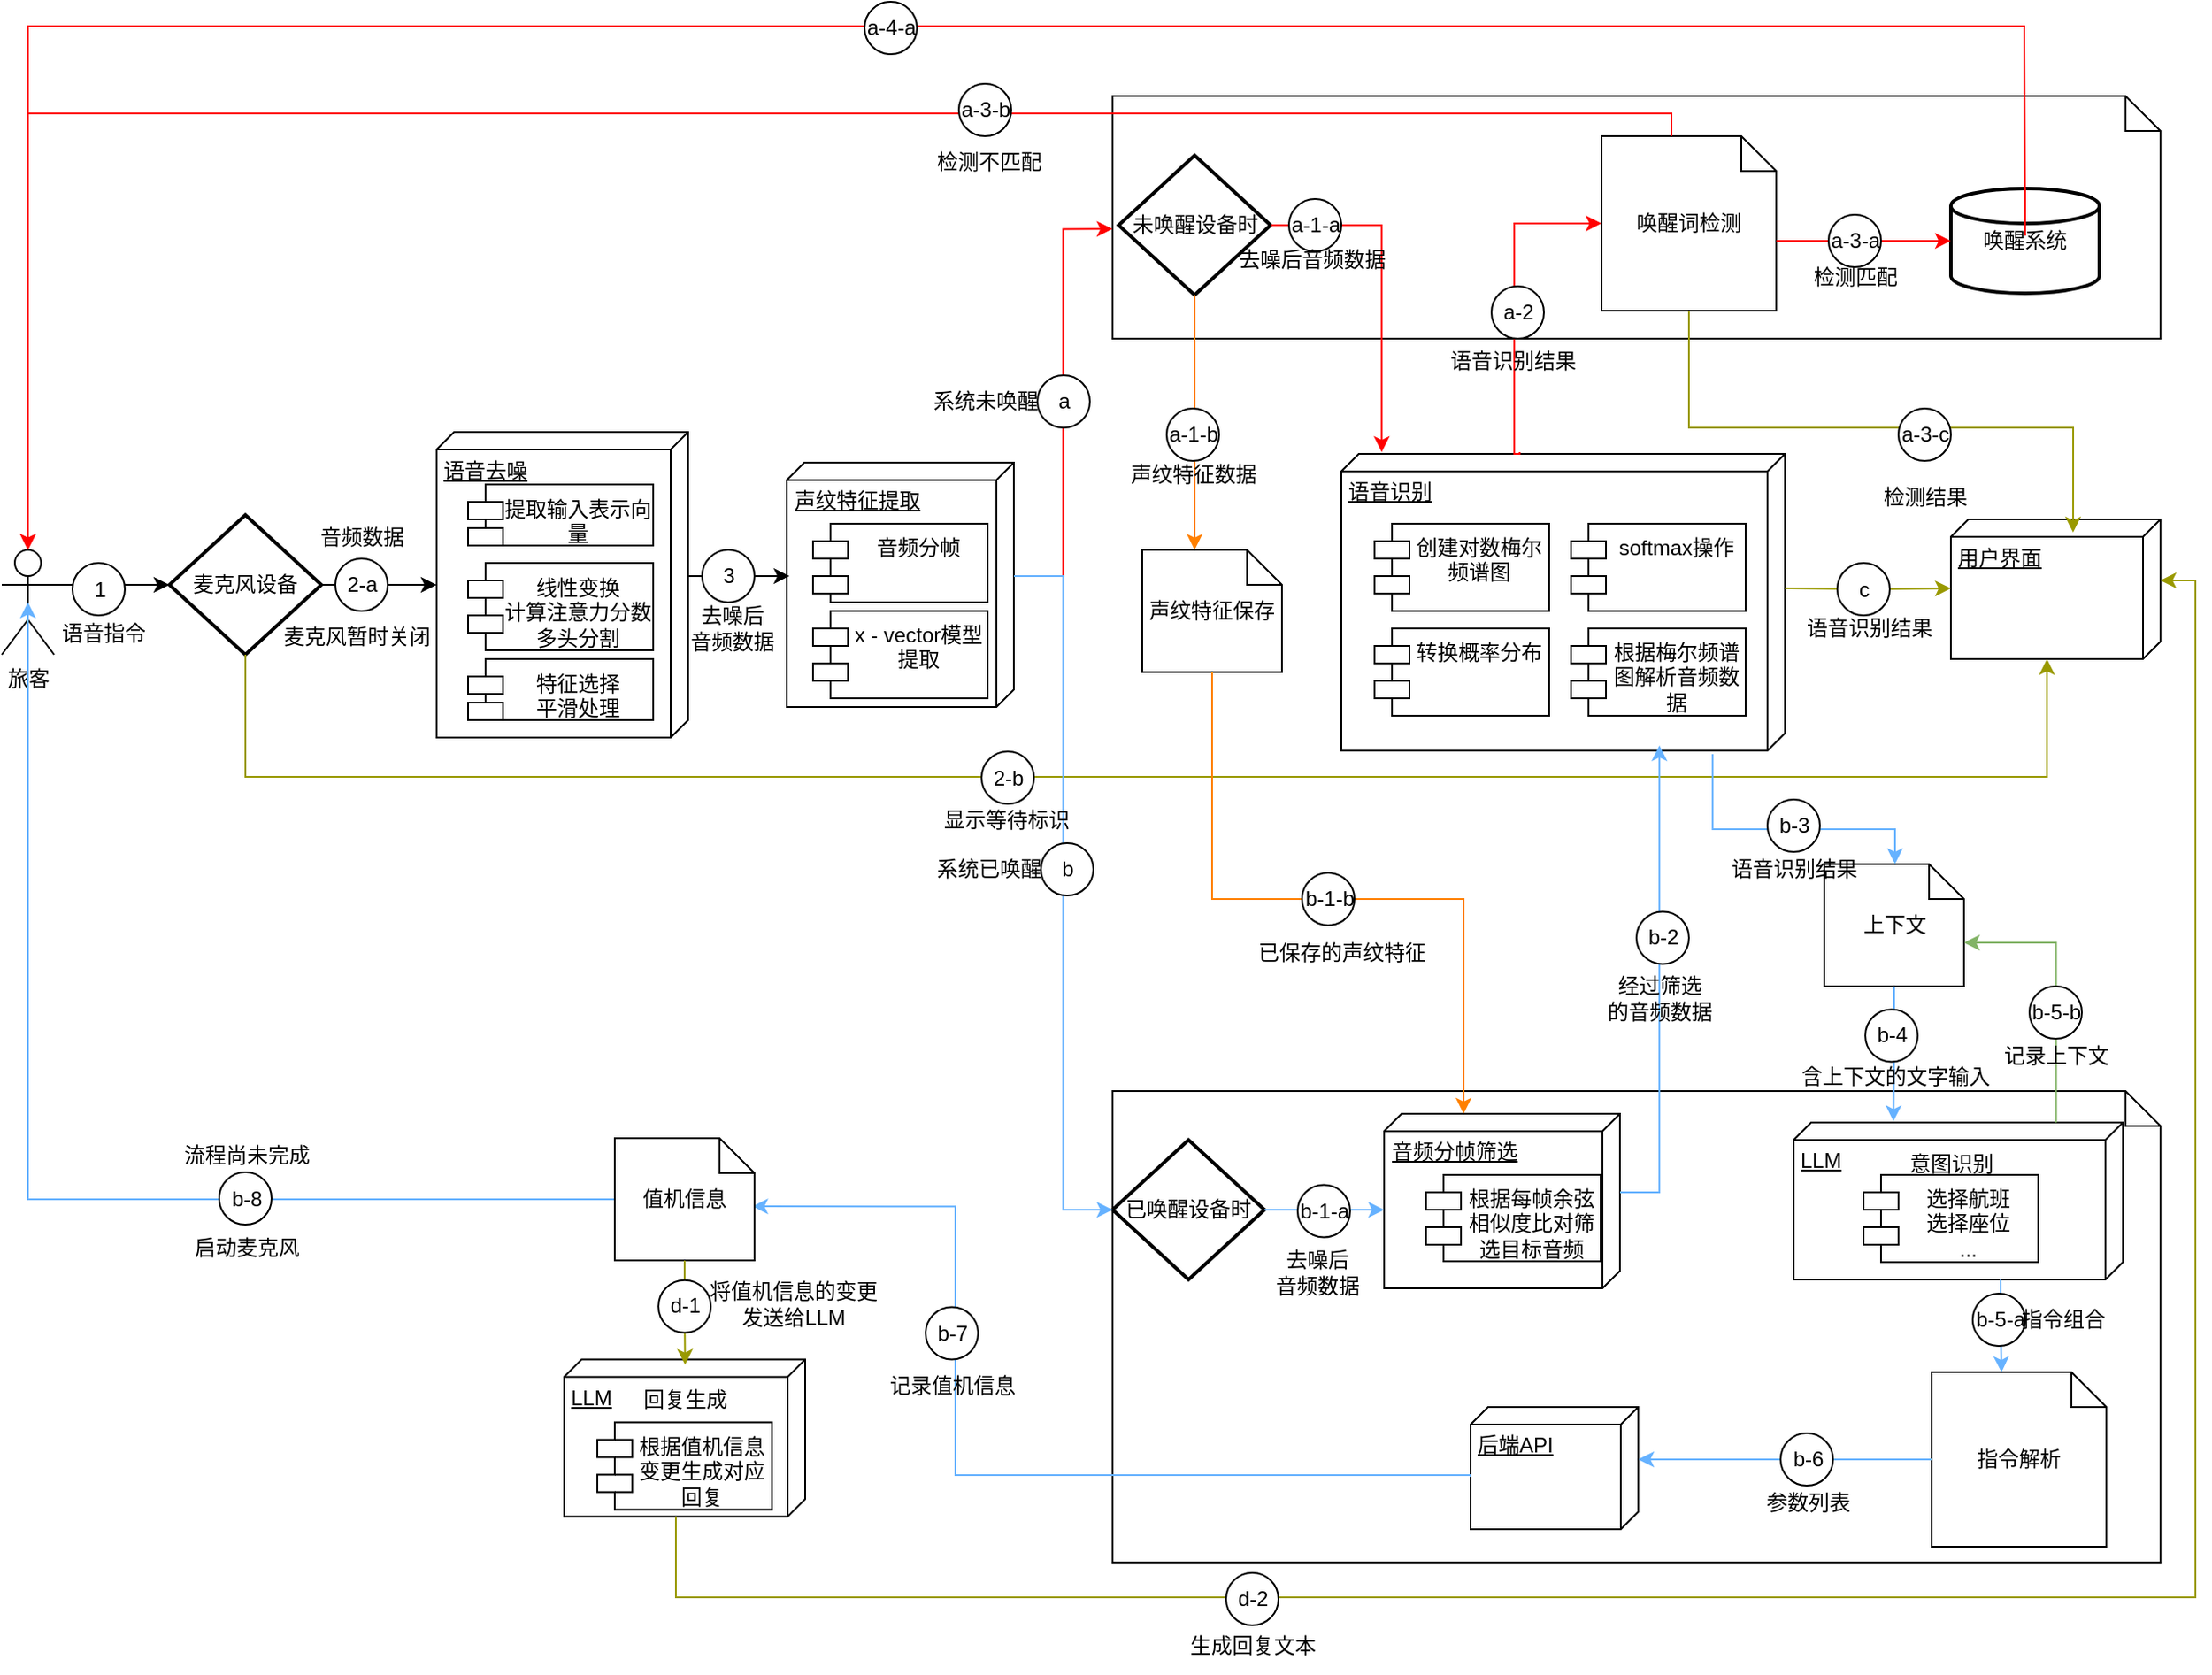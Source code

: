 <mxfile version="26.2.8">
  <diagram name="第 1 页" id="0z1-FVdPiKPSS_fC0RUU">
    <mxGraphModel dx="1880" dy="2118" grid="1" gridSize="10" guides="1" tooltips="1" connect="1" arrows="1" fold="1" page="1" pageScale="1" pageWidth="827" pageHeight="1169" math="0" shadow="0">
      <root>
        <mxCell id="0" />
        <mxCell id="1" parent="0" />
        <mxCell id="oHPVTzvpM5pL2W-SlDK6-1" value="用户界面" style="verticalAlign=top;align=left;spacingTop=8;spacingLeft=2;spacingRight=12;shape=cube;size=10;direction=south;fontStyle=4;html=1;whiteSpace=wrap;" parent="1" vertex="1">
          <mxGeometry x="1160" y="-687.5" width="120" height="80" as="geometry" />
        </mxCell>
        <mxCell id="oHPVTzvpM5pL2W-SlDK6-2" value="语音识别" style="verticalAlign=top;align=left;spacingTop=8;spacingLeft=2;spacingRight=12;shape=cube;size=10;direction=south;fontStyle=4;html=1;whiteSpace=wrap;" parent="1" vertex="1">
          <mxGeometry x="811" y="-725" width="254" height="170" as="geometry" />
        </mxCell>
        <mxCell id="oHPVTzvpM5pL2W-SlDK6-3" value="创建对数梅尔频谱图" style="shape=module;align=left;spacingLeft=20;align=center;verticalAlign=top;whiteSpace=wrap;html=1;" parent="1" vertex="1">
          <mxGeometry x="830" y="-685" width="100" height="50" as="geometry" />
        </mxCell>
        <mxCell id="oHPVTzvpM5pL2W-SlDK6-4" value="softmax操作" style="shape=module;align=left;spacingLeft=20;align=center;verticalAlign=top;whiteSpace=wrap;html=1;" parent="1" vertex="1">
          <mxGeometry x="942.5" y="-685" width="100" height="50" as="geometry" />
        </mxCell>
        <mxCell id="oHPVTzvpM5pL2W-SlDK6-5" value="转换概率分布" style="shape=module;align=left;spacingLeft=20;align=center;verticalAlign=top;whiteSpace=wrap;html=1;" parent="1" vertex="1">
          <mxGeometry x="830" y="-625" width="100" height="50" as="geometry" />
        </mxCell>
        <mxCell id="oHPVTzvpM5pL2W-SlDK6-6" value="根据梅尔频谱图解析音频数据" style="shape=module;align=left;spacingLeft=20;align=center;verticalAlign=top;whiteSpace=wrap;html=1;" parent="1" vertex="1">
          <mxGeometry x="942.5" y="-625" width="100" height="50" as="geometry" />
        </mxCell>
        <mxCell id="oHPVTzvpM5pL2W-SlDK6-7" value="旅客" style="shape=umlActor;verticalLabelPosition=bottom;verticalAlign=top;html=1;" parent="1" vertex="1">
          <mxGeometry x="44" y="-670" width="30" height="60" as="geometry" />
        </mxCell>
        <mxCell id="oHPVTzvpM5pL2W-SlDK6-14" style="edgeStyle=orthogonalEdgeStyle;rounded=0;orthogonalLoop=1;jettySize=auto;html=1;exitX=1;exitY=0.5;exitDx=0;exitDy=0;exitPerimeter=0;" parent="1" source="oHPVTzvpM5pL2W-SlDK6-8" target="oHPVTzvpM5pL2W-SlDK6-10" edge="1">
          <mxGeometry relative="1" as="geometry" />
        </mxCell>
        <mxCell id="oHPVTzvpM5pL2W-SlDK6-8" value="麦克风设备" style="strokeWidth=2;html=1;shape=mxgraph.flowchart.decision;whiteSpace=wrap;" parent="1" vertex="1">
          <mxGeometry x="140" y="-690" width="87" height="80" as="geometry" />
        </mxCell>
        <mxCell id="oHPVTzvpM5pL2W-SlDK6-9" style="edgeStyle=orthogonalEdgeStyle;rounded=0;orthogonalLoop=1;jettySize=auto;html=1;exitX=1;exitY=0.333;exitDx=0;exitDy=0;exitPerimeter=0;entryX=0;entryY=0.5;entryDx=0;entryDy=0;entryPerimeter=0;" parent="1" source="oHPVTzvpM5pL2W-SlDK6-7" target="oHPVTzvpM5pL2W-SlDK6-8" edge="1">
          <mxGeometry relative="1" as="geometry" />
        </mxCell>
        <mxCell id="oHPVTzvpM5pL2W-SlDK6-10" value="语音去噪" style="verticalAlign=top;align=left;spacingTop=8;spacingLeft=2;spacingRight=12;shape=cube;size=10;direction=south;fontStyle=4;html=1;whiteSpace=wrap;" parent="1" vertex="1">
          <mxGeometry x="293" y="-737.5" width="144" height="175" as="geometry" />
        </mxCell>
        <mxCell id="oHPVTzvpM5pL2W-SlDK6-11" value="提取输入表示向量" style="shape=module;align=left;spacingLeft=20;align=center;verticalAlign=top;whiteSpace=wrap;html=1;" parent="1" vertex="1">
          <mxGeometry x="311" y="-707.5" width="106" height="35" as="geometry" />
        </mxCell>
        <mxCell id="oHPVTzvpM5pL2W-SlDK6-12" value="线性变换&lt;div&gt;计算注意力分数&lt;br&gt;&lt;div&gt;多头分割&lt;/div&gt;&lt;/div&gt;" style="shape=module;align=left;spacingLeft=20;align=center;verticalAlign=top;whiteSpace=wrap;html=1;" parent="1" vertex="1">
          <mxGeometry x="311" y="-662.5" width="106" height="50" as="geometry" />
        </mxCell>
        <mxCell id="oHPVTzvpM5pL2W-SlDK6-13" value="特征选择&lt;div&gt;平滑处理&lt;/div&gt;" style="shape=module;align=left;spacingLeft=20;align=center;verticalAlign=top;whiteSpace=wrap;html=1;" parent="1" vertex="1">
          <mxGeometry x="311" y="-607.5" width="106" height="35" as="geometry" />
        </mxCell>
        <mxCell id="oHPVTzvpM5pL2W-SlDK6-15" value="声纹特征提取" style="verticalAlign=top;align=left;spacingTop=8;spacingLeft=2;spacingRight=12;shape=cube;size=10;direction=south;fontStyle=4;html=1;whiteSpace=wrap;" parent="1" vertex="1">
          <mxGeometry x="493.5" y="-720" width="130" height="140" as="geometry" />
        </mxCell>
        <mxCell id="oHPVTzvpM5pL2W-SlDK6-16" value="音频分帧" style="shape=module;align=left;spacingLeft=20;align=center;verticalAlign=top;whiteSpace=wrap;html=1;" parent="1" vertex="1">
          <mxGeometry x="508.5" y="-685" width="100" height="45" as="geometry" />
        </mxCell>
        <mxCell id="oHPVTzvpM5pL2W-SlDK6-17" value="x - vector模型提取" style="shape=module;align=left;spacingLeft=20;align=center;verticalAlign=top;whiteSpace=wrap;html=1;" parent="1" vertex="1">
          <mxGeometry x="508.5" y="-635" width="100" height="50" as="geometry" />
        </mxCell>
        <mxCell id="oHPVTzvpM5pL2W-SlDK6-18" style="edgeStyle=orthogonalEdgeStyle;rounded=0;orthogonalLoop=1;jettySize=auto;html=1;exitX=0;exitY=0;exitDx=82.5;exitDy=0;exitPerimeter=0;entryX=0.464;entryY=0.988;entryDx=0;entryDy=0;entryPerimeter=0;" parent="1" source="oHPVTzvpM5pL2W-SlDK6-10" target="oHPVTzvpM5pL2W-SlDK6-15" edge="1">
          <mxGeometry relative="1" as="geometry" />
        </mxCell>
        <mxCell id="oHPVTzvpM5pL2W-SlDK6-21" value="" style="shape=note;size=20;whiteSpace=wrap;html=1;" parent="1" vertex="1">
          <mxGeometry x="680" y="-930" width="600" height="139" as="geometry" />
        </mxCell>
        <mxCell id="oHPVTzvpM5pL2W-SlDK6-22" value="未唤醒设备时" style="strokeWidth=2;html=1;shape=mxgraph.flowchart.decision;whiteSpace=wrap;" parent="1" vertex="1">
          <mxGeometry x="683.5" y="-896" width="87" height="80" as="geometry" />
        </mxCell>
        <mxCell id="oHPVTzvpM5pL2W-SlDK6-23" style="edgeStyle=orthogonalEdgeStyle;rounded=0;orthogonalLoop=1;jettySize=auto;html=1;exitX=0;exitY=0;exitDx=65;exitDy=0;exitPerimeter=0;entryX=0;entryY=0.548;entryDx=0;entryDy=0;entryPerimeter=0;strokeColor=#FF0000;" parent="1" source="oHPVTzvpM5pL2W-SlDK6-15" target="oHPVTzvpM5pL2W-SlDK6-21" edge="1">
          <mxGeometry relative="1" as="geometry" />
        </mxCell>
        <mxCell id="oHPVTzvpM5pL2W-SlDK6-25" value="唤醒词检测" style="shape=note;size=20;whiteSpace=wrap;html=1;" parent="1" vertex="1">
          <mxGeometry x="960" y="-907.02" width="100" height="100" as="geometry" />
        </mxCell>
        <mxCell id="oHPVTzvpM5pL2W-SlDK6-28" value="声纹特征保存" style="shape=note;size=20;whiteSpace=wrap;html=1;" parent="1" vertex="1">
          <mxGeometry x="697" y="-670" width="80" height="70" as="geometry" />
        </mxCell>
        <mxCell id="oHPVTzvpM5pL2W-SlDK6-32" style="edgeStyle=orthogonalEdgeStyle;rounded=0;orthogonalLoop=1;jettySize=auto;html=1;exitX=0.5;exitY=1;exitDx=0;exitDy=0;exitPerimeter=0;entryX=0;entryY=0;entryDx=30;entryDy=0;entryPerimeter=0;strokeColor=#FF8000;" parent="1" source="oHPVTzvpM5pL2W-SlDK6-22" target="oHPVTzvpM5pL2W-SlDK6-28" edge="1">
          <mxGeometry relative="1" as="geometry" />
        </mxCell>
        <mxCell id="oHPVTzvpM5pL2W-SlDK6-33" value="唤醒系统" style="strokeWidth=2;html=1;shape=mxgraph.flowchart.database;whiteSpace=wrap;" parent="1" vertex="1">
          <mxGeometry x="1160" y="-877.02" width="85" height="60" as="geometry" />
        </mxCell>
        <mxCell id="oHPVTzvpM5pL2W-SlDK6-34" style="edgeStyle=orthogonalEdgeStyle;rounded=0;orthogonalLoop=1;jettySize=auto;html=1;exitX=0;exitY=0;exitDx=100;exitDy=60;exitPerimeter=0;entryX=0;entryY=0.5;entryDx=0;entryDy=0;entryPerimeter=0;strokeColor=#FF0000;" parent="1" source="oHPVTzvpM5pL2W-SlDK6-25" target="oHPVTzvpM5pL2W-SlDK6-33" edge="1">
          <mxGeometry relative="1" as="geometry">
            <mxPoint x="1105" y="-847.02" as="sourcePoint" />
          </mxGeometry>
        </mxCell>
        <mxCell id="oHPVTzvpM5pL2W-SlDK6-35" style="edgeStyle=orthogonalEdgeStyle;rounded=0;orthogonalLoop=1;jettySize=auto;html=1;exitX=0;exitY=0;exitDx=40;exitDy=0;exitPerimeter=0;entryX=0.5;entryY=0;entryDx=0;entryDy=0;entryPerimeter=0;strokeColor=#FF0000;" parent="1" source="oHPVTzvpM5pL2W-SlDK6-25" target="oHPVTzvpM5pL2W-SlDK6-7" edge="1">
          <mxGeometry relative="1" as="geometry">
            <Array as="points">
              <mxPoint x="1000" y="-920" />
              <mxPoint x="59" y="-920" />
            </Array>
          </mxGeometry>
        </mxCell>
        <mxCell id="oHPVTzvpM5pL2W-SlDK6-37" style="edgeStyle=orthogonalEdgeStyle;rounded=0;orthogonalLoop=1;jettySize=auto;html=1;exitX=0.5;exitY=1;exitDx=0;exitDy=0;exitPerimeter=0;entryX=0;entryY=0;entryDx=80;entryDy=65;entryPerimeter=0;strokeColor=#999900;" parent="1" source="oHPVTzvpM5pL2W-SlDK6-8" target="oHPVTzvpM5pL2W-SlDK6-1" edge="1">
          <mxGeometry relative="1" as="geometry">
            <Array as="points">
              <mxPoint x="184" y="-540" />
              <mxPoint x="1215" y="-540" />
            </Array>
          </mxGeometry>
        </mxCell>
        <mxCell id="oHPVTzvpM5pL2W-SlDK6-39" value="" style="shape=note;size=20;whiteSpace=wrap;html=1;" parent="1" vertex="1">
          <mxGeometry x="680" y="-360" width="600" height="270" as="geometry" />
        </mxCell>
        <mxCell id="oHPVTzvpM5pL2W-SlDK6-40" style="edgeStyle=orthogonalEdgeStyle;rounded=0;orthogonalLoop=1;jettySize=auto;html=1;exitX=1;exitY=0.5;exitDx=0;exitDy=0;exitPerimeter=0;entryX=-0.006;entryY=0.909;entryDx=0;entryDy=0;entryPerimeter=0;strokeColor=#FF0000;" parent="1" source="oHPVTzvpM5pL2W-SlDK6-22" target="oHPVTzvpM5pL2W-SlDK6-2" edge="1">
          <mxGeometry relative="1" as="geometry" />
        </mxCell>
        <mxCell id="oHPVTzvpM5pL2W-SlDK6-41" value="已唤醒设备时" style="strokeWidth=2;html=1;shape=mxgraph.flowchart.decision;whiteSpace=wrap;" parent="1" vertex="1">
          <mxGeometry x="680" y="-332" width="87" height="80" as="geometry" />
        </mxCell>
        <mxCell id="oHPVTzvpM5pL2W-SlDK6-42" value="音频分帧筛选" style="verticalAlign=top;align=left;spacingTop=8;spacingLeft=2;spacingRight=12;shape=cube;size=10;direction=south;fontStyle=4;html=1;whiteSpace=wrap;" parent="1" vertex="1">
          <mxGeometry x="835.5" y="-347" width="135" height="100" as="geometry" />
        </mxCell>
        <mxCell id="oHPVTzvpM5pL2W-SlDK6-43" value="根据每帧余弦相似度比对筛选目标音频" style="shape=module;align=left;spacingLeft=20;align=center;verticalAlign=top;whiteSpace=wrap;html=1;" parent="1" vertex="1">
          <mxGeometry x="859.5" y="-312" width="100" height="49.5" as="geometry" />
        </mxCell>
        <mxCell id="oHPVTzvpM5pL2W-SlDK6-44" style="edgeStyle=orthogonalEdgeStyle;rounded=0;orthogonalLoop=1;jettySize=auto;html=1;exitX=1;exitY=0.5;exitDx=0;exitDy=0;exitPerimeter=0;entryX=0;entryY=0;entryDx=55;entryDy=135;entryPerimeter=0;strokeColor=#66B2FF;" parent="1" source="oHPVTzvpM5pL2W-SlDK6-41" target="oHPVTzvpM5pL2W-SlDK6-42" edge="1">
          <mxGeometry relative="1" as="geometry" />
        </mxCell>
        <mxCell id="oHPVTzvpM5pL2W-SlDK6-45" style="edgeStyle=orthogonalEdgeStyle;rounded=0;orthogonalLoop=1;jettySize=auto;html=1;exitX=0.5;exitY=1;exitDx=0;exitDy=0;exitPerimeter=0;strokeColor=#FF8000;" parent="1" source="oHPVTzvpM5pL2W-SlDK6-28" edge="1" target="oHPVTzvpM5pL2W-SlDK6-42">
          <mxGeometry relative="1" as="geometry">
            <mxPoint x="910" y="-500" as="targetPoint" />
            <Array as="points">
              <mxPoint x="737" y="-470" />
              <mxPoint x="881" y="-470" />
            </Array>
          </mxGeometry>
        </mxCell>
        <mxCell id="oHPVTzvpM5pL2W-SlDK6-46" style="edgeStyle=orthogonalEdgeStyle;rounded=0;orthogonalLoop=1;jettySize=auto;html=1;exitX=0;exitY=0;exitDx=65;exitDy=0;exitPerimeter=0;entryX=0;entryY=0.5;entryDx=0;entryDy=0;entryPerimeter=0;strokeColor=#66B2FF;" parent="1" source="oHPVTzvpM5pL2W-SlDK6-15" target="oHPVTzvpM5pL2W-SlDK6-41" edge="1">
          <mxGeometry relative="1" as="geometry" />
        </mxCell>
        <mxCell id="oHPVTzvpM5pL2W-SlDK6-47" style="edgeStyle=orthogonalEdgeStyle;rounded=0;orthogonalLoop=1;jettySize=auto;html=1;exitX=0;exitY=0;exitDx=45;exitDy=0;exitPerimeter=0;entryX=0.982;entryY=0.283;entryDx=0;entryDy=0;entryPerimeter=0;strokeColor=#66B2FF;" parent="1" source="oHPVTzvpM5pL2W-SlDK6-42" target="oHPVTzvpM5pL2W-SlDK6-2" edge="1">
          <mxGeometry relative="1" as="geometry" />
        </mxCell>
        <mxCell id="oHPVTzvpM5pL2W-SlDK6-48" value="LLM" style="verticalAlign=top;align=left;spacingTop=8;spacingLeft=2;spacingRight=12;shape=cube;size=10;direction=south;fontStyle=4;html=1;whiteSpace=wrap;" parent="1" vertex="1">
          <mxGeometry x="1070" y="-342" width="188.5" height="90" as="geometry" />
        </mxCell>
        <mxCell id="oHPVTzvpM5pL2W-SlDK6-49" value="选择航班&lt;div&gt;选择座位&lt;/div&gt;&lt;div&gt;...&lt;/div&gt;" style="shape=module;align=left;spacingLeft=20;align=center;verticalAlign=top;whiteSpace=wrap;html=1;" parent="1" vertex="1">
          <mxGeometry x="1110" y="-312" width="100" height="50" as="geometry" />
        </mxCell>
        <mxCell id="oHPVTzvpM5pL2W-SlDK6-51" value="指令解析" style="shape=note;size=20;whiteSpace=wrap;html=1;" parent="1" vertex="1">
          <mxGeometry x="1149" y="-199" width="100" height="100" as="geometry" />
        </mxCell>
        <mxCell id="oHPVTzvpM5pL2W-SlDK6-52" style="edgeStyle=orthogonalEdgeStyle;rounded=0;orthogonalLoop=1;jettySize=auto;html=1;exitX=0;exitY=0;exitDx=90;exitDy=70;exitPerimeter=0;entryX=0;entryY=0;entryDx=40;entryDy=0;entryPerimeter=0;strokeColor=#66B2FF;" parent="1" source="oHPVTzvpM5pL2W-SlDK6-48" target="oHPVTzvpM5pL2W-SlDK6-51" edge="1">
          <mxGeometry relative="1" as="geometry" />
        </mxCell>
        <mxCell id="oHPVTzvpM5pL2W-SlDK6-53" value="后端API" style="verticalAlign=top;align=left;spacingTop=8;spacingLeft=2;spacingRight=12;shape=cube;size=10;direction=south;fontStyle=4;html=1;whiteSpace=wrap;" parent="1" vertex="1">
          <mxGeometry x="885" y="-179" width="96" height="70" as="geometry" />
        </mxCell>
        <mxCell id="oHPVTzvpM5pL2W-SlDK6-54" style="edgeStyle=orthogonalEdgeStyle;rounded=0;orthogonalLoop=1;jettySize=auto;html=1;exitX=0;exitY=0.5;exitDx=0;exitDy=0;exitPerimeter=0;entryX=0;entryY=0;entryDx=30;entryDy=0;entryPerimeter=0;strokeColor=#66B2FF;" parent="1" source="oHPVTzvpM5pL2W-SlDK6-51" target="oHPVTzvpM5pL2W-SlDK6-53" edge="1">
          <mxGeometry relative="1" as="geometry" />
        </mxCell>
        <mxCell id="oHPVTzvpM5pL2W-SlDK6-59" value="" style="verticalLabelPosition=bottom;verticalAlign=top;html=1;shape=mxgraph.flowchart.on-page_reference;align=center;" parent="1" vertex="1">
          <mxGeometry x="84.5" y="-662.5" width="30" height="30" as="geometry" />
        </mxCell>
        <mxCell id="oHPVTzvpM5pL2W-SlDK6-60" value="1" style="text;html=1;align=center;verticalAlign=middle;resizable=0;points=[];autosize=1;strokeColor=none;fillColor=none;" parent="1" vertex="1">
          <mxGeometry x="84.5" y="-662.5" width="30" height="30" as="geometry" />
        </mxCell>
        <mxCell id="oHPVTzvpM5pL2W-SlDK6-61" value="" style="verticalLabelPosition=bottom;verticalAlign=top;html=1;shape=mxgraph.flowchart.on-page_reference;align=center;" parent="1" vertex="1">
          <mxGeometry x="235" y="-665" width="30" height="30" as="geometry" />
        </mxCell>
        <mxCell id="oHPVTzvpM5pL2W-SlDK6-62" value="2-a" style="text;html=1;align=center;verticalAlign=middle;resizable=0;points=[];autosize=1;strokeColor=none;fillColor=none;" parent="1" vertex="1">
          <mxGeometry x="230" y="-665" width="40" height="30" as="geometry" />
        </mxCell>
        <mxCell id="oHPVTzvpM5pL2W-SlDK6-63" style="edgeStyle=orthogonalEdgeStyle;rounded=0;orthogonalLoop=1;jettySize=auto;html=1;exitX=0.5;exitY=0;exitDx=0;exitDy=0;exitPerimeter=0;entryX=0.5;entryY=0;entryDx=0;entryDy=0;entryPerimeter=0;strokeColor=#FF0000;" parent="1" source="oHPVTzvpM5pL2W-SlDK6-33" target="oHPVTzvpM5pL2W-SlDK6-7" edge="1">
          <mxGeometry relative="1" as="geometry">
            <Array as="points">
              <mxPoint x="1203" y="-850" />
              <mxPoint x="1202" y="-970" />
              <mxPoint x="59" y="-970" />
            </Array>
          </mxGeometry>
        </mxCell>
        <mxCell id="oHPVTzvpM5pL2W-SlDK6-64" style="edgeStyle=orthogonalEdgeStyle;rounded=0;orthogonalLoop=1;jettySize=auto;html=1;exitX=0;exitY=0.5;exitDx=0;exitDy=0;exitPerimeter=0;entryX=0.5;entryY=0.5;entryDx=0;entryDy=0;entryPerimeter=0;strokeColor=#66B2FF;" parent="1" source="NvbICenaS7u2JwvJMOHs-6" target="oHPVTzvpM5pL2W-SlDK6-7" edge="1">
          <mxGeometry relative="1" as="geometry">
            <Array as="points">
              <mxPoint x="59" y="-298" />
            </Array>
            <mxPoint x="322" y="-329" as="sourcePoint" />
          </mxGeometry>
        </mxCell>
        <mxCell id="oHPVTzvpM5pL2W-SlDK6-65" value="" style="verticalLabelPosition=bottom;verticalAlign=top;html=1;shape=mxgraph.flowchart.on-page_reference;align=center;" parent="1" vertex="1">
          <mxGeometry x="445" y="-670" width="30" height="30" as="geometry" />
        </mxCell>
        <mxCell id="oHPVTzvpM5pL2W-SlDK6-66" value="3" style="text;html=1;align=center;verticalAlign=middle;resizable=0;points=[];autosize=1;strokeColor=none;fillColor=none;" parent="1" vertex="1">
          <mxGeometry x="445" y="-670" width="30" height="30" as="geometry" />
        </mxCell>
        <mxCell id="oHPVTzvpM5pL2W-SlDK6-67" value="" style="verticalLabelPosition=bottom;verticalAlign=top;html=1;shape=mxgraph.flowchart.on-page_reference;align=center;" parent="1" vertex="1">
          <mxGeometry x="637" y="-770" width="30" height="30" as="geometry" />
        </mxCell>
        <mxCell id="oHPVTzvpM5pL2W-SlDK6-68" value="a" style="text;html=1;align=center;verticalAlign=middle;resizable=0;points=[];autosize=1;strokeColor=none;fillColor=none;" parent="1" vertex="1">
          <mxGeometry x="637" y="-770" width="30" height="30" as="geometry" />
        </mxCell>
        <mxCell id="oHPVTzvpM5pL2W-SlDK6-69" value="" style="verticalLabelPosition=bottom;verticalAlign=top;html=1;shape=mxgraph.flowchart.on-page_reference;align=center;" parent="1" vertex="1">
          <mxGeometry x="639" y="-502" width="30" height="30" as="geometry" />
        </mxCell>
        <mxCell id="oHPVTzvpM5pL2W-SlDK6-70" value="b" style="text;html=1;align=center;verticalAlign=middle;resizable=0;points=[];autosize=1;strokeColor=none;fillColor=none;" parent="1" vertex="1">
          <mxGeometry x="639" y="-502" width="30" height="30" as="geometry" />
        </mxCell>
        <mxCell id="oHPVTzvpM5pL2W-SlDK6-71" value="" style="verticalLabelPosition=bottom;verticalAlign=top;html=1;shape=mxgraph.flowchart.on-page_reference;align=center;" parent="1" vertex="1">
          <mxGeometry x="781" y="-871" width="30" height="30" as="geometry" />
        </mxCell>
        <mxCell id="oHPVTzvpM5pL2W-SlDK6-72" value="a-1-a" style="text;html=1;align=center;verticalAlign=middle;resizable=0;points=[];autosize=1;strokeColor=none;fillColor=none;" parent="1" vertex="1">
          <mxGeometry x="771" y="-871" width="50" height="30" as="geometry" />
        </mxCell>
        <mxCell id="oHPVTzvpM5pL2W-SlDK6-73" value="" style="verticalLabelPosition=bottom;verticalAlign=top;html=1;shape=mxgraph.flowchart.on-page_reference;align=center;" parent="1" vertex="1">
          <mxGeometry x="711" y="-751" width="30" height="30" as="geometry" />
        </mxCell>
        <mxCell id="oHPVTzvpM5pL2W-SlDK6-74" value="a-1-b" style="text;html=1;align=center;verticalAlign=middle;resizable=0;points=[];autosize=1;strokeColor=none;fillColor=none;" parent="1" vertex="1">
          <mxGeometry x="701" y="-751" width="50" height="30" as="geometry" />
        </mxCell>
        <mxCell id="oHPVTzvpM5pL2W-SlDK6-76" style="edgeStyle=orthogonalEdgeStyle;rounded=0;orthogonalLoop=1;jettySize=auto;html=1;exitX=-0.006;exitY=0.598;exitDx=0;exitDy=0;exitPerimeter=0;entryX=0;entryY=0.5;entryDx=0;entryDy=0;entryPerimeter=0;strokeColor=#FF0000;" parent="1" source="oHPVTzvpM5pL2W-SlDK6-2" target="oHPVTzvpM5pL2W-SlDK6-25" edge="1">
          <mxGeometry relative="1" as="geometry">
            <mxPoint x="937.926" y="-725" as="sourcePoint" />
            <mxPoint x="962" y="-806.02" as="targetPoint" />
            <Array as="points">
              <mxPoint x="913" y="-725" />
              <mxPoint x="910" y="-725" />
              <mxPoint x="910" y="-857" />
            </Array>
          </mxGeometry>
        </mxCell>
        <mxCell id="oHPVTzvpM5pL2W-SlDK6-77" value="" style="verticalLabelPosition=bottom;verticalAlign=top;html=1;shape=mxgraph.flowchart.on-page_reference;align=center;" parent="1" vertex="1">
          <mxGeometry x="897" y="-821" width="30" height="30" as="geometry" />
        </mxCell>
        <mxCell id="oHPVTzvpM5pL2W-SlDK6-78" value="a-2" style="text;html=1;align=center;verticalAlign=middle;resizable=0;points=[];autosize=1;strokeColor=none;fillColor=none;" parent="1" vertex="1">
          <mxGeometry x="892" y="-821" width="40" height="30" as="geometry" />
        </mxCell>
        <mxCell id="oHPVTzvpM5pL2W-SlDK6-79" value="" style="verticalLabelPosition=bottom;verticalAlign=top;html=1;shape=mxgraph.flowchart.on-page_reference;align=center;" parent="1" vertex="1">
          <mxGeometry x="1090" y="-862.02" width="30" height="30" as="geometry" />
        </mxCell>
        <mxCell id="oHPVTzvpM5pL2W-SlDK6-80" value="a-3-a" style="text;html=1;align=center;verticalAlign=middle;resizable=0;points=[];autosize=1;strokeColor=none;fillColor=none;" parent="1" vertex="1">
          <mxGeometry x="1080" y="-862.02" width="50" height="30" as="geometry" />
        </mxCell>
        <mxCell id="oHPVTzvpM5pL2W-SlDK6-81" value="" style="verticalLabelPosition=bottom;verticalAlign=top;html=1;shape=mxgraph.flowchart.on-page_reference;align=center;" parent="1" vertex="1">
          <mxGeometry x="538" y="-984" width="30" height="30" as="geometry" />
        </mxCell>
        <mxCell id="oHPVTzvpM5pL2W-SlDK6-82" value="a-4-a" style="text;html=1;align=center;verticalAlign=middle;resizable=0;points=[];autosize=1;strokeColor=none;fillColor=none;" parent="1" vertex="1">
          <mxGeometry x="528" y="-984" width="50" height="30" as="geometry" />
        </mxCell>
        <mxCell id="oHPVTzvpM5pL2W-SlDK6-83" value="" style="verticalLabelPosition=bottom;verticalAlign=top;html=1;shape=mxgraph.flowchart.on-page_reference;align=center;" parent="1" vertex="1">
          <mxGeometry x="592" y="-937.02" width="30" height="30" as="geometry" />
        </mxCell>
        <mxCell id="oHPVTzvpM5pL2W-SlDK6-84" value="a-3&lt;span style=&quot;background-color: transparent; color: light-dark(rgb(0, 0, 0), rgb(255, 255, 255));&quot;&gt;-b&lt;/span&gt;" style="text;html=1;align=center;verticalAlign=middle;resizable=0;points=[];autosize=1;strokeColor=none;fillColor=none;" parent="1" vertex="1">
          <mxGeometry x="582" y="-937.02" width="50" height="30" as="geometry" />
        </mxCell>
        <mxCell id="oHPVTzvpM5pL2W-SlDK6-85" value="" style="verticalLabelPosition=bottom;verticalAlign=top;html=1;shape=mxgraph.flowchart.on-page_reference;align=center;" parent="1" vertex="1">
          <mxGeometry x="605" y="-554.5" width="30" height="30" as="geometry" />
        </mxCell>
        <mxCell id="oHPVTzvpM5pL2W-SlDK6-86" value="2-b" style="text;html=1;align=center;verticalAlign=middle;resizable=0;points=[];autosize=1;strokeColor=none;fillColor=none;" parent="1" vertex="1">
          <mxGeometry x="600" y="-554.5" width="40" height="30" as="geometry" />
        </mxCell>
        <mxCell id="oHPVTzvpM5pL2W-SlDK6-87" value="" style="verticalLabelPosition=bottom;verticalAlign=top;html=1;shape=mxgraph.flowchart.on-page_reference;align=center;" parent="1" vertex="1">
          <mxGeometry x="786" y="-306.25" width="30" height="30" as="geometry" />
        </mxCell>
        <mxCell id="oHPVTzvpM5pL2W-SlDK6-88" value="b-1-a" style="text;html=1;align=center;verticalAlign=middle;resizable=0;points=[];autosize=1;strokeColor=none;fillColor=none;" parent="1" vertex="1">
          <mxGeometry x="776" y="-306.25" width="50" height="30" as="geometry" />
        </mxCell>
        <mxCell id="oHPVTzvpM5pL2W-SlDK6-89" value="" style="verticalLabelPosition=bottom;verticalAlign=top;html=1;shape=mxgraph.flowchart.on-page_reference;align=center;" parent="1" vertex="1">
          <mxGeometry x="788.5" y="-485" width="30" height="30" as="geometry" />
        </mxCell>
        <mxCell id="oHPVTzvpM5pL2W-SlDK6-90" value="b-1-b" style="text;html=1;align=center;verticalAlign=middle;resizable=0;points=[];autosize=1;strokeColor=none;fillColor=none;" parent="1" vertex="1">
          <mxGeometry x="778.5" y="-485" width="50" height="30" as="geometry" />
        </mxCell>
        <mxCell id="oHPVTzvpM5pL2W-SlDK6-91" value="" style="verticalLabelPosition=bottom;verticalAlign=top;html=1;shape=mxgraph.flowchart.on-page_reference;align=center;" parent="1" vertex="1">
          <mxGeometry x="980" y="-462.75" width="30" height="30" as="geometry" />
        </mxCell>
        <mxCell id="oHPVTzvpM5pL2W-SlDK6-92" value="b-2" style="text;html=1;align=center;verticalAlign=middle;resizable=0;points=[];autosize=1;strokeColor=none;fillColor=none;" parent="1" vertex="1">
          <mxGeometry x="975" y="-462.75" width="40" height="30" as="geometry" />
        </mxCell>
        <mxCell id="oHPVTzvpM5pL2W-SlDK6-97" value="" style="verticalLabelPosition=bottom;verticalAlign=top;html=1;shape=mxgraph.flowchart.on-page_reference;align=center;" parent="1" vertex="1">
          <mxGeometry x="1172.5" y="-244" width="30" height="30" as="geometry" />
        </mxCell>
        <mxCell id="oHPVTzvpM5pL2W-SlDK6-98" value="b-5-a" style="text;html=1;align=center;verticalAlign=middle;resizable=0;points=[];autosize=1;strokeColor=none;fillColor=none;" parent="1" vertex="1">
          <mxGeometry x="1162.5" y="-244" width="50" height="30" as="geometry" />
        </mxCell>
        <mxCell id="oHPVTzvpM5pL2W-SlDK6-99" value="" style="verticalLabelPosition=bottom;verticalAlign=top;html=1;shape=mxgraph.flowchart.on-page_reference;align=center;" parent="1" vertex="1">
          <mxGeometry x="1062.5" y="-164" width="30" height="30" as="geometry" />
        </mxCell>
        <mxCell id="oHPVTzvpM5pL2W-SlDK6-100" value="b-6" style="text;html=1;align=center;verticalAlign=middle;resizable=0;points=[];autosize=1;strokeColor=none;fillColor=none;" parent="1" vertex="1">
          <mxGeometry x="1057.5" y="-164" width="40" height="30" as="geometry" />
        </mxCell>
        <mxCell id="oHPVTzvpM5pL2W-SlDK6-101" value="" style="verticalLabelPosition=bottom;verticalAlign=top;html=1;shape=mxgraph.flowchart.on-page_reference;align=center;" parent="1" vertex="1">
          <mxGeometry x="168.5" y="-313.5" width="30" height="30" as="geometry" />
        </mxCell>
        <mxCell id="oHPVTzvpM5pL2W-SlDK6-102" value="b-8" style="text;html=1;align=center;verticalAlign=middle;resizable=0;points=[];autosize=1;strokeColor=none;fillColor=none;" parent="1" vertex="1">
          <mxGeometry x="163.5" y="-313.5" width="40" height="30" as="geometry" />
        </mxCell>
        <mxCell id="oHPVTzvpM5pL2W-SlDK6-107" value="语音指令" style="text;html=1;align=center;verticalAlign=middle;resizable=0;points=[];autosize=1;strokeColor=none;fillColor=none;" parent="1" vertex="1">
          <mxGeometry x="67" y="-637.5" width="70" height="30" as="geometry" />
        </mxCell>
        <mxCell id="oHPVTzvpM5pL2W-SlDK6-108" value="音频数据" style="text;html=1;align=center;verticalAlign=middle;resizable=0;points=[];autosize=1;strokeColor=none;fillColor=none;" parent="1" vertex="1">
          <mxGeometry x="215" y="-692.5" width="70" height="30" as="geometry" />
        </mxCell>
        <mxCell id="oHPVTzvpM5pL2W-SlDK6-109" value="麦克风暂时关闭" style="text;html=1;align=center;verticalAlign=middle;resizable=0;points=[];autosize=1;strokeColor=none;fillColor=none;" parent="1" vertex="1">
          <mxGeometry x="192" y="-635" width="110" height="30" as="geometry" />
        </mxCell>
        <mxCell id="oHPVTzvpM5pL2W-SlDK6-110" value="显示等待标识" style="text;html=1;align=center;verticalAlign=middle;resizable=0;points=[];autosize=1;strokeColor=none;fillColor=none;" parent="1" vertex="1">
          <mxGeometry x="569" y="-530" width="100" height="30" as="geometry" />
        </mxCell>
        <mxCell id="oHPVTzvpM5pL2W-SlDK6-111" value="去噪后&lt;div&gt;音频数据&lt;/div&gt;" style="text;html=1;align=center;verticalAlign=middle;resizable=0;points=[];autosize=1;strokeColor=none;fillColor=none;" parent="1" vertex="1">
          <mxGeometry x="427" y="-645" width="70" height="40" as="geometry" />
        </mxCell>
        <mxCell id="oHPVTzvpM5pL2W-SlDK6-112" value="系统未唤醒" style="text;html=1;align=center;verticalAlign=middle;resizable=0;points=[];autosize=1;strokeColor=none;fillColor=none;" parent="1" vertex="1">
          <mxGeometry x="567" y="-770" width="80" height="30" as="geometry" />
        </mxCell>
        <mxCell id="oHPVTzvpM5pL2W-SlDK6-113" value="系统已唤醒" style="text;html=1;align=center;verticalAlign=middle;resizable=0;points=[];autosize=1;strokeColor=none;fillColor=none;" parent="1" vertex="1">
          <mxGeometry x="569" y="-502" width="80" height="30" as="geometry" />
        </mxCell>
        <mxCell id="oHPVTzvpM5pL2W-SlDK6-114" value="去噪后音频数据" style="text;html=1;align=center;verticalAlign=middle;resizable=0;points=[];autosize=1;strokeColor=none;fillColor=none;" parent="1" vertex="1">
          <mxGeometry x="739" y="-851" width="110" height="30" as="geometry" />
        </mxCell>
        <mxCell id="oHPVTzvpM5pL2W-SlDK6-115" value="声纹特征数据" style="text;html=1;align=center;verticalAlign=middle;resizable=0;points=[];autosize=1;strokeColor=none;fillColor=none;" parent="1" vertex="1">
          <mxGeometry x="676" y="-728.5" width="100" height="30" as="geometry" />
        </mxCell>
        <mxCell id="oHPVTzvpM5pL2W-SlDK6-117" value="语音识别结果" style="text;html=1;align=center;verticalAlign=middle;resizable=0;points=[];autosize=1;strokeColor=none;fillColor=none;" parent="1" vertex="1">
          <mxGeometry x="859" y="-793.5" width="100" height="30" as="geometry" />
        </mxCell>
        <mxCell id="oHPVTzvpM5pL2W-SlDK6-121" value="语音识别结果" style="text;html=1;align=center;verticalAlign=middle;resizable=0;points=[];autosize=1;strokeColor=none;fillColor=none;" parent="1" vertex="1">
          <mxGeometry x="1062.5" y="-640" width="100" height="30" as="geometry" />
        </mxCell>
        <mxCell id="oHPVTzvpM5pL2W-SlDK6-122" value="检测匹配" style="text;html=1;align=center;verticalAlign=middle;resizable=0;points=[];autosize=1;strokeColor=none;fillColor=none;" parent="1" vertex="1">
          <mxGeometry x="1070" y="-841" width="70" height="30" as="geometry" />
        </mxCell>
        <mxCell id="oHPVTzvpM5pL2W-SlDK6-123" value="检测不匹配" style="text;html=1;align=center;verticalAlign=middle;resizable=0;points=[];autosize=1;strokeColor=none;fillColor=none;" parent="1" vertex="1">
          <mxGeometry x="569" y="-907.02" width="80" height="30" as="geometry" />
        </mxCell>
        <mxCell id="oHPVTzvpM5pL2W-SlDK6-127" value="检测结果" style="text;html=1;align=center;verticalAlign=middle;resizable=0;points=[];autosize=1;strokeColor=none;fillColor=none;" parent="1" vertex="1">
          <mxGeometry x="1110" y="-715" width="70" height="30" as="geometry" />
        </mxCell>
        <mxCell id="oHPVTzvpM5pL2W-SlDK6-128" value="去噪后&lt;div&gt;音频数据&lt;/div&gt;" style="text;html=1;align=center;verticalAlign=middle;resizable=0;points=[];autosize=1;strokeColor=none;fillColor=none;" parent="1" vertex="1">
          <mxGeometry x="762" y="-276.25" width="70" height="40" as="geometry" />
        </mxCell>
        <mxCell id="oHPVTzvpM5pL2W-SlDK6-129" value="已保存的声纹特征" style="text;html=1;align=center;verticalAlign=middle;resizable=0;points=[];autosize=1;strokeColor=none;fillColor=none;" parent="1" vertex="1">
          <mxGeometry x="751" y="-454" width="120" height="30" as="geometry" />
        </mxCell>
        <mxCell id="oHPVTzvpM5pL2W-SlDK6-130" value="经过筛选&lt;div&gt;的音频数据&lt;/div&gt;" style="text;html=1;align=center;verticalAlign=middle;resizable=0;points=[];autosize=1;strokeColor=none;fillColor=none;" parent="1" vertex="1">
          <mxGeometry x="952.5" y="-432.75" width="80" height="40" as="geometry" />
        </mxCell>
        <mxCell id="oHPVTzvpM5pL2W-SlDK6-139" style="edgeStyle=orthogonalEdgeStyle;rounded=0;orthogonalLoop=1;jettySize=auto;html=1;exitX=0.5;exitY=1;exitDx=0;exitDy=0;exitPerimeter=0;entryX=0.094;entryY=0.417;entryDx=0;entryDy=0;entryPerimeter=0;strokeColor=#999900;" parent="1" source="oHPVTzvpM5pL2W-SlDK6-25" target="oHPVTzvpM5pL2W-SlDK6-1" edge="1">
          <mxGeometry relative="1" as="geometry">
            <Array as="points">
              <mxPoint x="1010" y="-740" />
              <mxPoint x="1230" y="-740" />
            </Array>
          </mxGeometry>
        </mxCell>
        <mxCell id="oHPVTzvpM5pL2W-SlDK6-143" style="edgeStyle=orthogonalEdgeStyle;rounded=0;orthogonalLoop=1;jettySize=auto;html=1;entryX=0.494;entryY=1;entryDx=0;entryDy=0;entryPerimeter=0;strokeColor=#999900;" parent="1" target="oHPVTzvpM5pL2W-SlDK6-1" edge="1">
          <mxGeometry relative="1" as="geometry">
            <mxPoint x="1065" y="-648" as="sourcePoint" />
          </mxGeometry>
        </mxCell>
        <mxCell id="oHPVTzvpM5pL2W-SlDK6-144" value="" style="verticalLabelPosition=bottom;verticalAlign=top;html=1;shape=mxgraph.flowchart.on-page_reference;align=center;" parent="1" vertex="1">
          <mxGeometry x="1095" y="-662.5" width="30" height="30" as="geometry" />
        </mxCell>
        <mxCell id="oHPVTzvpM5pL2W-SlDK6-145" value="c" style="text;html=1;align=center;verticalAlign=middle;resizable=0;points=[];autosize=1;strokeColor=none;fillColor=none;" parent="1" vertex="1">
          <mxGeometry x="1095" y="-662.5" width="30" height="30" as="geometry" />
        </mxCell>
        <mxCell id="oHPVTzvpM5pL2W-SlDK6-146" value="" style="verticalLabelPosition=bottom;verticalAlign=top;html=1;shape=mxgraph.flowchart.on-page_reference;align=center;" parent="1" vertex="1">
          <mxGeometry x="1130" y="-751" width="30" height="30" as="geometry" />
        </mxCell>
        <mxCell id="oHPVTzvpM5pL2W-SlDK6-147" value="a-3&lt;span style=&quot;background-color: transparent; color: light-dark(rgb(0, 0, 0), rgb(255, 255, 255));&quot;&gt;-c&lt;/span&gt;" style="text;html=1;align=center;verticalAlign=middle;resizable=0;points=[];autosize=1;strokeColor=none;fillColor=none;" parent="1" vertex="1">
          <mxGeometry x="1120" y="-751" width="50" height="30" as="geometry" />
        </mxCell>
        <mxCell id="oHPVTzvpM5pL2W-SlDK6-148" value="指令组合" style="text;html=1;align=center;verticalAlign=middle;resizable=0;points=[];autosize=1;strokeColor=none;fillColor=none;" parent="1" vertex="1">
          <mxGeometry x="1188.5" y="-244" width="70" height="30" as="geometry" />
        </mxCell>
        <mxCell id="oHPVTzvpM5pL2W-SlDK6-149" value="参数列表" style="text;html=1;align=center;verticalAlign=middle;resizable=0;points=[];autosize=1;strokeColor=none;fillColor=none;" parent="1" vertex="1">
          <mxGeometry x="1042.5" y="-139" width="70" height="30" as="geometry" />
        </mxCell>
        <mxCell id="oHPVTzvpM5pL2W-SlDK6-153" value="流程尚未完成" style="text;html=1;align=center;verticalAlign=middle;resizable=0;points=[];autosize=1;strokeColor=none;fillColor=none;" parent="1" vertex="1">
          <mxGeometry x="133.5" y="-338.5" width="100" height="30" as="geometry" />
        </mxCell>
        <mxCell id="oHPVTzvpM5pL2W-SlDK6-154" value="启动麦克风" style="text;html=1;align=center;verticalAlign=middle;resizable=0;points=[];autosize=1;strokeColor=none;fillColor=none;" parent="1" vertex="1">
          <mxGeometry x="143.5" y="-285.5" width="80" height="30" as="geometry" />
        </mxCell>
        <mxCell id="NvbICenaS7u2JwvJMOHs-2" style="edgeStyle=orthogonalEdgeStyle;rounded=0;orthogonalLoop=1;jettySize=auto;html=1;exitX=0;exitY=0;exitDx=40;exitDy=96.0;exitPerimeter=0;entryX=0.984;entryY=0.558;entryDx=0;entryDy=0;entryPerimeter=0;strokeColor=#66B2FF;" edge="1" parent="1" source="oHPVTzvpM5pL2W-SlDK6-53" target="NvbICenaS7u2JwvJMOHs-6">
          <mxGeometry relative="1" as="geometry">
            <mxPoint x="437.15" y="-394.48" as="targetPoint" />
            <Array as="points">
              <mxPoint x="590" y="-140" />
              <mxPoint x="590" y="-294" />
            </Array>
          </mxGeometry>
        </mxCell>
        <mxCell id="NvbICenaS7u2JwvJMOHs-3" value="上下文" style="shape=note;size=20;whiteSpace=wrap;html=1;" vertex="1" parent="1">
          <mxGeometry x="1087.5" y="-490" width="80" height="70" as="geometry" />
        </mxCell>
        <mxCell id="NvbICenaS7u2JwvJMOHs-6" value="值机信息" style="shape=note;size=20;whiteSpace=wrap;html=1;" vertex="1" parent="1">
          <mxGeometry x="395" y="-333" width="80" height="70" as="geometry" />
        </mxCell>
        <mxCell id="NvbICenaS7u2JwvJMOHs-7" value="" style="verticalLabelPosition=bottom;verticalAlign=top;html=1;shape=mxgraph.flowchart.on-page_reference;align=center;" vertex="1" parent="1">
          <mxGeometry x="573" y="-236.25" width="30" height="30" as="geometry" />
        </mxCell>
        <mxCell id="NvbICenaS7u2JwvJMOHs-8" value="b-7" style="text;html=1;align=center;verticalAlign=middle;resizable=0;points=[];autosize=1;strokeColor=none;fillColor=none;" vertex="1" parent="1">
          <mxGeometry x="568" y="-236.25" width="40" height="30" as="geometry" />
        </mxCell>
        <mxCell id="NvbICenaS7u2JwvJMOHs-9" value="记录值机信息" style="text;html=1;align=center;verticalAlign=middle;resizable=0;points=[];autosize=1;strokeColor=none;fillColor=none;" vertex="1" parent="1">
          <mxGeometry x="538" y="-206.25" width="100" height="30" as="geometry" />
        </mxCell>
        <mxCell id="NvbICenaS7u2JwvJMOHs-27" style="edgeStyle=orthogonalEdgeStyle;rounded=0;orthogonalLoop=1;jettySize=auto;html=1;exitX=0.002;exitY=0.203;exitDx=0;exitDy=0;exitPerimeter=0;entryX=0;entryY=0;entryDx=80;entryDy=45;entryPerimeter=0;fillColor=#d5e8d4;strokeColor=#82b366;" edge="1" parent="1" source="oHPVTzvpM5pL2W-SlDK6-48" target="NvbICenaS7u2JwvJMOHs-3">
          <mxGeometry relative="1" as="geometry">
            <Array as="points">
              <mxPoint x="1220" y="-445" />
            </Array>
          </mxGeometry>
        </mxCell>
        <mxCell id="NvbICenaS7u2JwvJMOHs-28" value="" style="verticalLabelPosition=bottom;verticalAlign=top;html=1;shape=mxgraph.flowchart.on-page_reference;align=center;" vertex="1" parent="1">
          <mxGeometry x="1205" y="-420" width="30" height="30" as="geometry" />
        </mxCell>
        <mxCell id="NvbICenaS7u2JwvJMOHs-29" value="b-5-b" style="text;html=1;align=center;verticalAlign=middle;resizable=0;points=[];autosize=1;strokeColor=none;fillColor=none;" vertex="1" parent="1">
          <mxGeometry x="1195" y="-420" width="50" height="30" as="geometry" />
        </mxCell>
        <mxCell id="NvbICenaS7u2JwvJMOHs-30" value="记录上下文" style="text;html=1;align=center;verticalAlign=middle;resizable=0;points=[];autosize=1;strokeColor=none;fillColor=none;" vertex="1" parent="1">
          <mxGeometry x="1180" y="-395" width="80" height="30" as="geometry" />
        </mxCell>
        <mxCell id="NvbICenaS7u2JwvJMOHs-32" value="意图识别" style="text;html=1;align=center;verticalAlign=middle;resizable=0;points=[];autosize=1;strokeColor=none;fillColor=none;" vertex="1" parent="1">
          <mxGeometry x="1125" y="-333" width="70" height="30" as="geometry" />
        </mxCell>
        <mxCell id="NvbICenaS7u2JwvJMOHs-35" style="edgeStyle=orthogonalEdgeStyle;rounded=0;orthogonalLoop=1;jettySize=auto;html=1;exitX=1.012;exitY=0.163;exitDx=0;exitDy=0;exitPerimeter=0;strokeColor=#66B2FF;" edge="1" parent="1" source="oHPVTzvpM5pL2W-SlDK6-2" target="NvbICenaS7u2JwvJMOHs-3">
          <mxGeometry relative="1" as="geometry">
            <Array as="points">
              <mxPoint x="1024" y="-510" />
              <mxPoint x="1128" y="-510" />
            </Array>
          </mxGeometry>
        </mxCell>
        <mxCell id="NvbICenaS7u2JwvJMOHs-36" value="" style="verticalLabelPosition=bottom;verticalAlign=top;html=1;shape=mxgraph.flowchart.on-page_reference;align=center;" vertex="1" parent="1">
          <mxGeometry x="1055" y="-527" width="30" height="30" as="geometry" />
        </mxCell>
        <mxCell id="NvbICenaS7u2JwvJMOHs-37" value="b-3" style="text;html=1;align=center;verticalAlign=middle;resizable=0;points=[];autosize=1;strokeColor=none;fillColor=none;" vertex="1" parent="1">
          <mxGeometry x="1050" y="-527" width="40" height="30" as="geometry" />
        </mxCell>
        <mxCell id="NvbICenaS7u2JwvJMOHs-38" value="语音识&lt;span style=&quot;background-color: transparent; color: light-dark(rgb(0, 0, 0), rgb(255, 255, 255));&quot;&gt;别结果&lt;/span&gt;" style="text;html=1;align=center;verticalAlign=middle;resizable=0;points=[];autosize=1;strokeColor=none;fillColor=none;" vertex="1" parent="1">
          <mxGeometry x="1020" y="-502" width="100" height="30" as="geometry" />
        </mxCell>
        <mxCell id="NvbICenaS7u2JwvJMOHs-39" style="edgeStyle=orthogonalEdgeStyle;rounded=0;orthogonalLoop=1;jettySize=auto;html=1;exitX=0.5;exitY=1;exitDx=0;exitDy=0;exitPerimeter=0;strokeColor=#66B2FF;entryX=-0.008;entryY=0.697;entryDx=0;entryDy=0;entryPerimeter=0;" edge="1" parent="1" source="NvbICenaS7u2JwvJMOHs-3" target="oHPVTzvpM5pL2W-SlDK6-48">
          <mxGeometry relative="1" as="geometry">
            <Array as="points">
              <mxPoint x="1127" y="-390" />
              <mxPoint x="1127" y="-390" />
            </Array>
          </mxGeometry>
        </mxCell>
        <mxCell id="NvbICenaS7u2JwvJMOHs-40" value="" style="verticalLabelPosition=bottom;verticalAlign=top;html=1;shape=mxgraph.flowchart.on-page_reference;align=center;" vertex="1" parent="1">
          <mxGeometry x="1111" y="-406.75" width="30" height="30" as="geometry" />
        </mxCell>
        <mxCell id="NvbICenaS7u2JwvJMOHs-41" value="b-4" style="text;html=1;align=center;verticalAlign=middle;resizable=0;points=[];autosize=1;strokeColor=none;fillColor=none;" vertex="1" parent="1">
          <mxGeometry x="1106" y="-406.75" width="40" height="30" as="geometry" />
        </mxCell>
        <mxCell id="NvbICenaS7u2JwvJMOHs-42" value="含上下文的文字输入" style="text;html=1;align=center;verticalAlign=middle;resizable=0;points=[];autosize=1;strokeColor=none;fillColor=none;" vertex="1" parent="1">
          <mxGeometry x="1062.5" y="-383.25" width="130" height="30" as="geometry" />
        </mxCell>
        <mxCell id="NvbICenaS7u2JwvJMOHs-43" value="LLM" style="verticalAlign=top;align=left;spacingTop=8;spacingLeft=2;spacingRight=12;shape=cube;size=10;direction=south;fontStyle=4;html=1;whiteSpace=wrap;" vertex="1" parent="1">
          <mxGeometry x="366" y="-206.25" width="138" height="90" as="geometry" />
        </mxCell>
        <mxCell id="NvbICenaS7u2JwvJMOHs-44" value="根据值机信息变更生成对应回复" style="shape=module;align=left;spacingLeft=20;align=center;verticalAlign=top;whiteSpace=wrap;html=1;" vertex="1" parent="1">
          <mxGeometry x="385" y="-170.25" width="100" height="50" as="geometry" />
        </mxCell>
        <mxCell id="NvbICenaS7u2JwvJMOHs-45" value="回复生成" style="text;html=1;align=center;verticalAlign=middle;resizable=0;points=[];autosize=1;strokeColor=none;fillColor=none;" vertex="1" parent="1">
          <mxGeometry x="400" y="-198.5" width="70" height="30" as="geometry" />
        </mxCell>
        <mxCell id="NvbICenaS7u2JwvJMOHs-46" style="edgeStyle=orthogonalEdgeStyle;rounded=0;orthogonalLoop=1;jettySize=auto;html=1;exitX=0.5;exitY=1;exitDx=0;exitDy=0;exitPerimeter=0;entryX=0.034;entryY=0.498;entryDx=0;entryDy=0;entryPerimeter=0;strokeColor=#999900;" edge="1" parent="1" source="NvbICenaS7u2JwvJMOHs-6" target="NvbICenaS7u2JwvJMOHs-43">
          <mxGeometry relative="1" as="geometry" />
        </mxCell>
        <mxCell id="NvbICenaS7u2JwvJMOHs-47" style="edgeStyle=orthogonalEdgeStyle;rounded=0;orthogonalLoop=1;jettySize=auto;html=1;exitX=0;exitY=0;exitDx=90;exitDy=74;exitPerimeter=0;entryX=0;entryY=0;entryDx=35;entryDy=0;entryPerimeter=0;strokeColor=#999900;" edge="1" parent="1" source="NvbICenaS7u2JwvJMOHs-43" target="oHPVTzvpM5pL2W-SlDK6-1">
          <mxGeometry relative="1" as="geometry">
            <Array as="points">
              <mxPoint x="430" y="-70" />
              <mxPoint x="1300" y="-70" />
              <mxPoint x="1300" y="-652" />
            </Array>
          </mxGeometry>
        </mxCell>
        <mxCell id="NvbICenaS7u2JwvJMOHs-50" value="" style="verticalLabelPosition=bottom;verticalAlign=top;html=1;shape=mxgraph.flowchart.on-page_reference;align=center;" vertex="1" parent="1">
          <mxGeometry x="745" y="-84" width="30" height="30" as="geometry" />
        </mxCell>
        <mxCell id="NvbICenaS7u2JwvJMOHs-51" value="d-2" style="text;html=1;align=center;verticalAlign=middle;resizable=0;points=[];autosize=1;strokeColor=none;fillColor=none;" vertex="1" parent="1">
          <mxGeometry x="740" y="-84" width="40" height="30" as="geometry" />
        </mxCell>
        <mxCell id="NvbICenaS7u2JwvJMOHs-52" value="生成回复文本" style="text;html=1;align=center;verticalAlign=middle;resizable=0;points=[];autosize=1;strokeColor=none;fillColor=none;" vertex="1" parent="1">
          <mxGeometry x="710" y="-56.75" width="100" height="30" as="geometry" />
        </mxCell>
        <mxCell id="NvbICenaS7u2JwvJMOHs-53" value="" style="verticalLabelPosition=bottom;verticalAlign=top;html=1;shape=mxgraph.flowchart.on-page_reference;align=center;" vertex="1" parent="1">
          <mxGeometry x="420" y="-251.62" width="30" height="30" as="geometry" />
        </mxCell>
        <mxCell id="NvbICenaS7u2JwvJMOHs-54" value="d-1" style="text;html=1;align=center;verticalAlign=middle;resizable=0;points=[];autosize=1;strokeColor=none;fillColor=none;" vertex="1" parent="1">
          <mxGeometry x="415" y="-251.62" width="40" height="30" as="geometry" />
        </mxCell>
        <mxCell id="NvbICenaS7u2JwvJMOHs-55" value="将值机信息的变更&lt;div&gt;发送给LLM&lt;/div&gt;" style="text;html=1;align=center;verticalAlign=middle;resizable=0;points=[];autosize=1;strokeColor=none;fillColor=none;" vertex="1" parent="1">
          <mxGeometry x="437" y="-257.62" width="120" height="40" as="geometry" />
        </mxCell>
      </root>
    </mxGraphModel>
  </diagram>
</mxfile>
